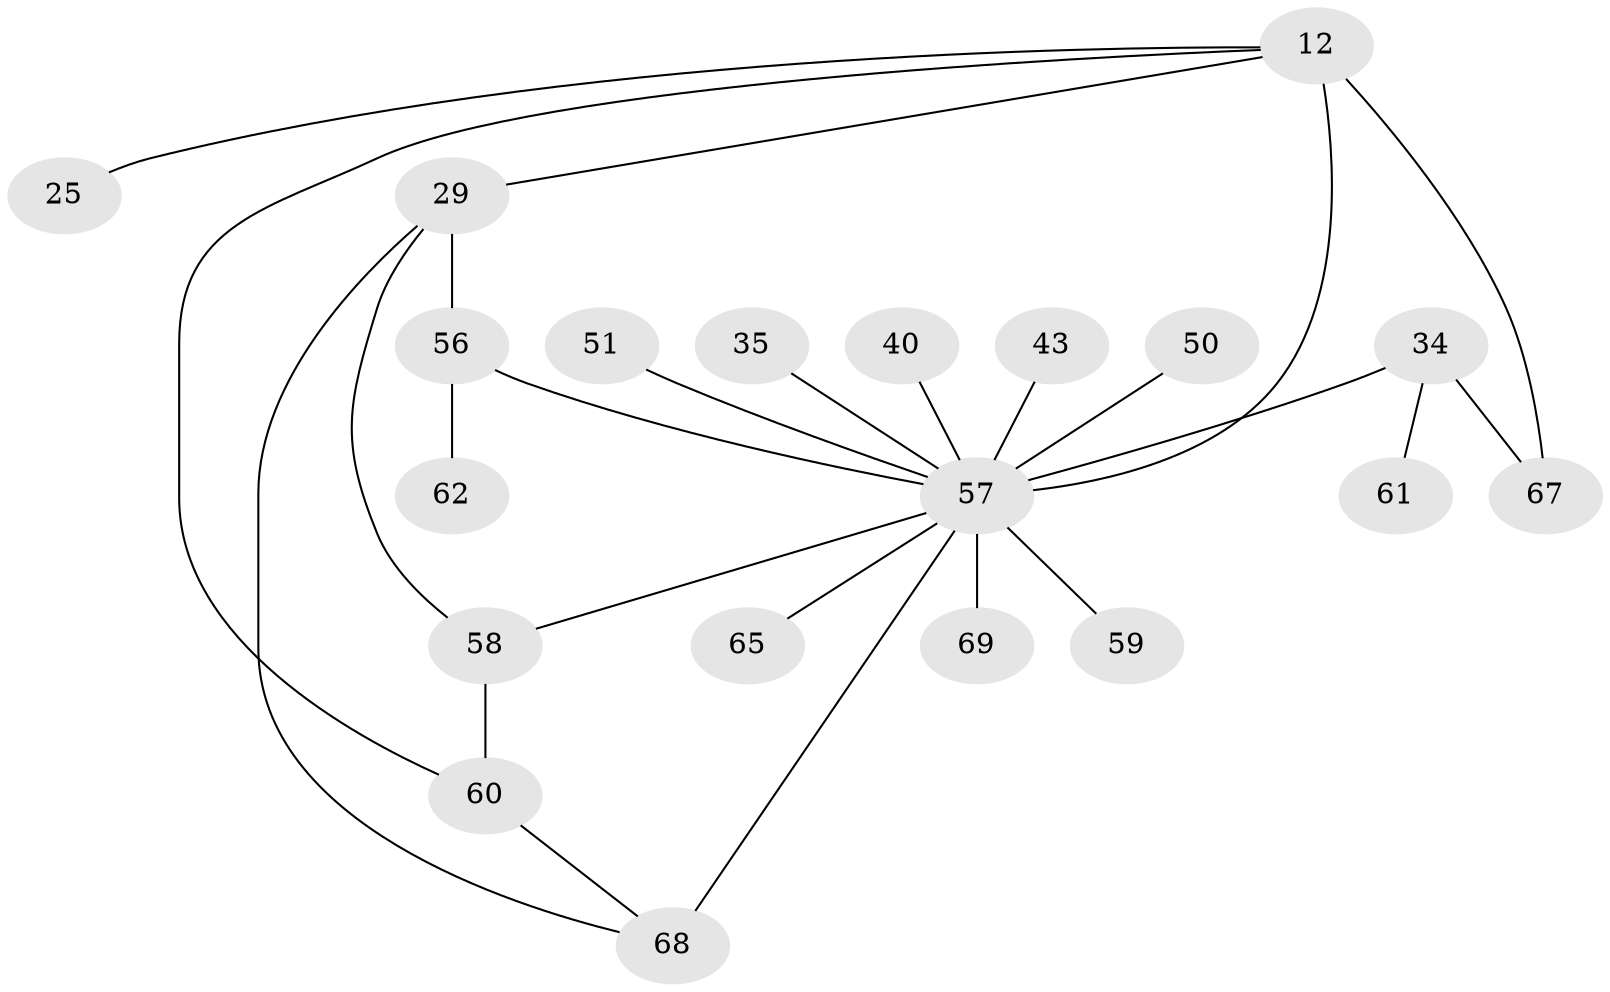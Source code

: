 // original degree distribution, {6: 0.014492753623188406, 5: 0.028985507246376812, 10: 0.014492753623188406, 4: 0.057971014492753624, 3: 0.11594202898550725, 9: 0.014492753623188406, 8: 0.043478260869565216, 7: 0.014492753623188406, 2: 0.11594202898550725, 1: 0.5797101449275363}
// Generated by graph-tools (version 1.1) at 2025/58/03/04/25 21:58:29]
// undirected, 20 vertices, 25 edges
graph export_dot {
graph [start="1"]
  node [color=gray90,style=filled];
  12;
  25 [super="+19"];
  29 [super="+1"];
  34 [super="+8"];
  35 [super="+21"];
  40;
  43;
  50;
  51;
  56 [super="+55"];
  57 [super="+17+11+9+20+24+27+31"];
  58 [super="+38+6+30"];
  59;
  60 [super="+16+42+44+46+54"];
  61 [super="+48"];
  62;
  65 [super="+28"];
  67 [super="+63"];
  68 [super="+66+64"];
  69;
  12 -- 67;
  12 -- 25;
  12 -- 57 [weight=3];
  12 -- 60;
  12 -- 29;
  29 -- 58;
  29 -- 56 [weight=2];
  29 -- 68;
  34 -- 57 [weight=2];
  34 -- 67;
  34 -- 61;
  35 -- 57;
  40 -- 57;
  43 -- 57;
  50 -- 57;
  51 -- 57;
  56 -- 57;
  56 -- 62;
  57 -- 65;
  57 -- 69;
  57 -- 59;
  57 -- 58;
  57 -- 68 [weight=2];
  58 -- 60 [weight=2];
  60 -- 68;
}
